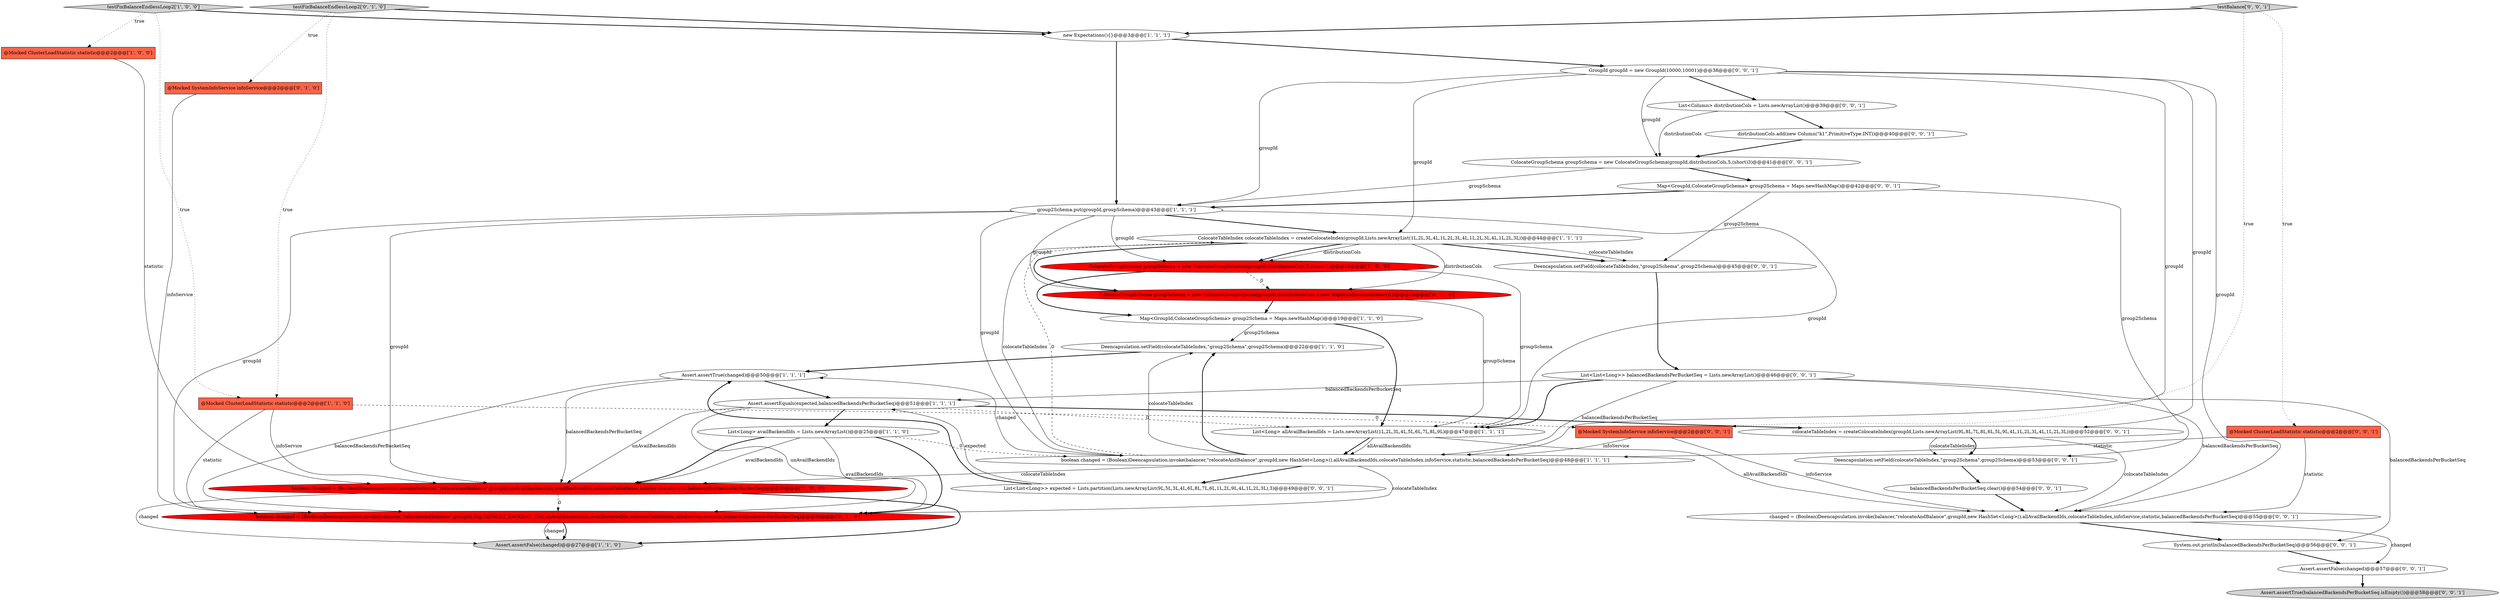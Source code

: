 digraph {
20 [style = filled, label = "Map<GroupId,ColocateGroupSchema> group2Schema = Maps.newHashMap()@@@42@@@['0', '0', '1']", fillcolor = white, shape = ellipse image = "AAA0AAABBB3BBB"];
34 [style = filled, label = "List<Column> distributionCols = Lists.newArrayList()@@@39@@@['0', '0', '1']", fillcolor = white, shape = ellipse image = "AAA0AAABBB3BBB"];
14 [style = filled, label = "ColocateTableIndex colocateTableIndex = createColocateIndex(groupId,Lists.newArrayList(1L,2L,3L,4L,1L,2L,3L,4L,1L,2L,3L,4L,1L,2L,3L))@@@44@@@['1', '1', '1']", fillcolor = white, shape = ellipse image = "AAA0AAABBB1BBB"];
22 [style = filled, label = "@Mocked ClusterLoadStatistic statistic@@@2@@@['0', '0', '1']", fillcolor = tomato, shape = box image = "AAA0AAABBB3BBB"];
26 [style = filled, label = "testBalance['0', '0', '1']", fillcolor = lightgray, shape = diamond image = "AAA0AAABBB3BBB"];
19 [style = filled, label = "boolean changed = (Boolean)Deencapsulation.invoke(balancer,\"relocateAndBalance\",groupId,Tag.DEFAULT_BACKEND_TAG,unAvailBackendIds,availBackendIds,colocateTableIndex,infoService,statistic,balancedBackendsPerBucketSeq)@@@26@@@['0', '1', '0']", fillcolor = red, shape = ellipse image = "AAA1AAABBB2BBB"];
18 [style = filled, label = "ColocateGroupSchema groupSchema = new ColocateGroupSchema(groupId,distributionCols,5,new ReplicaAllocation((short)1))@@@18@@@['0', '1', '0']", fillcolor = red, shape = ellipse image = "AAA1AAABBB2BBB"];
21 [style = filled, label = "ColocateGroupSchema groupSchema = new ColocateGroupSchema(groupId,distributionCols,5,(short)3)@@@41@@@['0', '0', '1']", fillcolor = white, shape = ellipse image = "AAA0AAABBB3BBB"];
1 [style = filled, label = "@Mocked ClusterLoadStatistic statistic@@@2@@@['1', '0', '0']", fillcolor = tomato, shape = box image = "AAA0AAABBB1BBB"];
5 [style = filled, label = "Assert.assertEquals(expected,balancedBackendsPerBucketSeq)@@@51@@@['1', '1', '1']", fillcolor = white, shape = ellipse image = "AAA0AAABBB1BBB"];
37 [style = filled, label = "Assert.assertFalse(changed)@@@57@@@['0', '0', '1']", fillcolor = white, shape = ellipse image = "AAA0AAABBB3BBB"];
11 [style = filled, label = "group2Schema.put(groupId,groupSchema)@@@43@@@['1', '1', '1']", fillcolor = white, shape = ellipse image = "AAA0AAABBB1BBB"];
33 [style = filled, label = "GroupId groupId = new GroupId(10000,10001)@@@38@@@['0', '0', '1']", fillcolor = white, shape = ellipse image = "AAA0AAABBB3BBB"];
13 [style = filled, label = "boolean changed = (Boolean)Deencapsulation.invoke(balancer,\"relocateAndBalance\",groupId,new HashSet<Long>(),allAvailBackendIds,colocateTableIndex,infoService,statistic,balancedBackendsPerBucketSeq)@@@48@@@['1', '1', '1']", fillcolor = white, shape = ellipse image = "AAA0AAABBB1BBB"];
8 [style = filled, label = "List<Long> availBackendIds = Lists.newArrayList()@@@25@@@['1', '1', '0']", fillcolor = white, shape = ellipse image = "AAA0AAABBB1BBB"];
6 [style = filled, label = "boolean changed = (Boolean)Deencapsulation.invoke(balancer,\"relocateAndBalance\",groupId,unAvailBackendIds,availBackendIds,colocateTableIndex,infoService,statistic,balancedBackendsPerBucketSeq)@@@26@@@['1', '0', '0']", fillcolor = red, shape = ellipse image = "AAA1AAABBB1BBB"];
35 [style = filled, label = "balancedBackendsPerBucketSeq.clear()@@@54@@@['0', '0', '1']", fillcolor = white, shape = ellipse image = "AAA0AAABBB3BBB"];
23 [style = filled, label = "Assert.assertTrue(balancedBackendsPerBucketSeq.isEmpty())@@@58@@@['0', '0', '1']", fillcolor = lightgray, shape = ellipse image = "AAA0AAABBB3BBB"];
30 [style = filled, label = "List<List<Long>> balancedBackendsPerBucketSeq = Lists.newArrayList()@@@46@@@['0', '0', '1']", fillcolor = white, shape = ellipse image = "AAA0AAABBB3BBB"];
0 [style = filled, label = "ColocateGroupSchema groupSchema = new ColocateGroupSchema(groupId,distributionCols,5,(short)1)@@@18@@@['1', '0', '0']", fillcolor = red, shape = ellipse image = "AAA1AAABBB1BBB"];
7 [style = filled, label = "Deencapsulation.setField(colocateTableIndex,\"group2Schema\",group2Schema)@@@22@@@['1', '1', '0']", fillcolor = white, shape = ellipse image = "AAA0AAABBB1BBB"];
2 [style = filled, label = "@Mocked ClusterLoadStatistic statistic@@@2@@@['1', '1', '0']", fillcolor = tomato, shape = box image = "AAA0AAABBB1BBB"];
15 [style = filled, label = "Assert.assertFalse(changed)@@@27@@@['1', '1', '0']", fillcolor = lightgray, shape = ellipse image = "AAA0AAABBB1BBB"];
3 [style = filled, label = "Map<GroupId,ColocateGroupSchema> group2Schema = Maps.newHashMap()@@@19@@@['1', '1', '0']", fillcolor = white, shape = ellipse image = "AAA0AAABBB1BBB"];
4 [style = filled, label = "List<Long> allAvailBackendIds = Lists.newArrayList(1L,2L,3L,4L,5L,6L,7L,8L,9L)@@@47@@@['1', '1', '1']", fillcolor = white, shape = ellipse image = "AAA0AAABBB1BBB"];
9 [style = filled, label = "Assert.assertTrue(changed)@@@50@@@['1', '1', '1']", fillcolor = white, shape = ellipse image = "AAA0AAABBB1BBB"];
17 [style = filled, label = "testFixBalanceEndlessLoop2['0', '1', '0']", fillcolor = lightgray, shape = diamond image = "AAA0AAABBB2BBB"];
12 [style = filled, label = "testFixBalanceEndlessLoop2['1', '0', '0']", fillcolor = lightgray, shape = diamond image = "AAA0AAABBB1BBB"];
31 [style = filled, label = "colocateTableIndex = createColocateIndex(groupId,Lists.newArrayList(9L,8L,7L,8L,6L,5L,9L,4L,1L,2L,3L,4L,1L,2L,3L))@@@52@@@['0', '0', '1']", fillcolor = white, shape = ellipse image = "AAA0AAABBB3BBB"];
36 [style = filled, label = "distributionCols.add(new Column(\"k1\",PrimitiveType.INT))@@@40@@@['0', '0', '1']", fillcolor = white, shape = ellipse image = "AAA0AAABBB3BBB"];
28 [style = filled, label = "System.out.println(balancedBackendsPerBucketSeq)@@@56@@@['0', '0', '1']", fillcolor = white, shape = ellipse image = "AAA0AAABBB3BBB"];
25 [style = filled, label = "changed = (Boolean)Deencapsulation.invoke(balancer,\"relocateAndBalance\",groupId,new HashSet<Long>(),allAvailBackendIds,colocateTableIndex,infoService,statistic,balancedBackendsPerBucketSeq)@@@55@@@['0', '0', '1']", fillcolor = white, shape = ellipse image = "AAA0AAABBB3BBB"];
10 [style = filled, label = "new Expectations(){}@@@3@@@['1', '1', '1']", fillcolor = white, shape = ellipse image = "AAA0AAABBB1BBB"];
24 [style = filled, label = "@Mocked SystemInfoService infoService@@@2@@@['0', '0', '1']", fillcolor = tomato, shape = box image = "AAA0AAABBB3BBB"];
32 [style = filled, label = "Deencapsulation.setField(colocateTableIndex,\"group2Schema\",group2Schema)@@@53@@@['0', '0', '1']", fillcolor = white, shape = ellipse image = "AAA0AAABBB3BBB"];
16 [style = filled, label = "@Mocked SystemInfoService infoService@@@2@@@['0', '1', '0']", fillcolor = tomato, shape = box image = "AAA0AAABBB2BBB"];
27 [style = filled, label = "List<List<Long>> expected = Lists.partition(Lists.newArrayList(9L,5L,3L,4L,6L,8L,7L,6L,1L,2L,9L,4L,1L,2L,3L),3)@@@49@@@['0', '0', '1']", fillcolor = white, shape = ellipse image = "AAA0AAABBB3BBB"];
29 [style = filled, label = "Deencapsulation.setField(colocateTableIndex,\"group2Schema\",group2Schema)@@@45@@@['0', '0', '1']", fillcolor = white, shape = ellipse image = "AAA0AAABBB3BBB"];
32->35 [style = bold, label=""];
18->3 [style = bold, label=""];
30->13 [style = solid, label="balancedBackendsPerBucketSeq"];
29->30 [style = bold, label=""];
11->14 [style = bold, label=""];
26->10 [style = bold, label=""];
27->9 [style = bold, label=""];
30->28 [style = solid, label="balancedBackendsPerBucketSeq"];
6->15 [style = solid, label="changed"];
8->6 [style = bold, label=""];
26->22 [style = dotted, label="true"];
3->4 [style = bold, label=""];
14->29 [style = solid, label="colocateTableIndex"];
5->6 [style = solid, label="unAvailBackendIds"];
13->14 [style = dashed, label="0"];
9->6 [style = solid, label="balancedBackendsPerBucketSeq"];
7->9 [style = bold, label=""];
33->13 [style = solid, label="groupId"];
20->29 [style = solid, label="group2Schema"];
12->10 [style = bold, label=""];
2->19 [style = solid, label="statistic"];
26->24 [style = dotted, label="true"];
3->7 [style = solid, label="group2Schema"];
9->5 [style = bold, label=""];
33->31 [style = solid, label="groupId"];
17->2 [style = dotted, label="true"];
0->4 [style = solid, label="groupSchema"];
19->15 [style = bold, label=""];
30->5 [style = solid, label="balancedBackendsPerBucketSeq"];
10->11 [style = bold, label=""];
0->3 [style = bold, label=""];
25->28 [style = bold, label=""];
28->37 [style = bold, label=""];
18->4 [style = solid, label="groupSchema"];
11->0 [style = solid, label="groupId"];
11->19 [style = solid, label="groupId"];
13->7 [style = solid, label="colocateTableIndex"];
12->2 [style = dotted, label="true"];
8->13 [style = dashed, label="0"];
17->16 [style = dotted, label="true"];
14->0 [style = solid, label="distributionCols"];
11->4 [style = solid, label="groupId"];
34->36 [style = bold, label=""];
6->19 [style = dashed, label="0"];
14->18 [style = bold, label=""];
33->25 [style = solid, label="groupId"];
2->24 [style = dashed, label="0"];
31->32 [style = solid, label="colocateTableIndex"];
4->25 [style = solid, label="allAvailBackendIds"];
11->18 [style = solid, label="groupId"];
9->19 [style = solid, label="balancedBackendsPerBucketSeq"];
17->10 [style = bold, label=""];
13->6 [style = solid, label="colocateTableIndex"];
8->6 [style = solid, label="availBackendIds"];
11->13 [style = solid, label="groupId"];
31->32 [style = bold, label=""];
4->13 [style = bold, label=""];
21->11 [style = solid, label="groupSchema"];
4->13 [style = solid, label="allAvailBackendIds"];
27->5 [style = solid, label="expected"];
20->32 [style = solid, label="group2Schema"];
6->15 [style = bold, label=""];
30->25 [style = solid, label="balancedBackendsPerBucketSeq"];
35->25 [style = bold, label=""];
34->21 [style = solid, label="distributionCols"];
13->27 [style = bold, label=""];
31->25 [style = solid, label="colocateTableIndex"];
5->19 [style = solid, label="unAvailBackendIds"];
14->29 [style = bold, label=""];
10->33 [style = bold, label=""];
24->13 [style = solid, label="infoService"];
33->14 [style = solid, label="groupId"];
1->6 [style = solid, label="statistic"];
13->9 [style = solid, label="changed"];
20->11 [style = bold, label=""];
13->19 [style = solid, label="colocateTableIndex"];
14->18 [style = solid, label="distributionCols"];
5->8 [style = bold, label=""];
8->19 [style = bold, label=""];
25->37 [style = solid, label="changed"];
12->1 [style = dotted, label="true"];
33->21 [style = solid, label="groupId"];
24->25 [style = solid, label="infoService"];
37->23 [style = bold, label=""];
5->4 [style = dashed, label="0"];
22->13 [style = solid, label="statistic"];
36->21 [style = bold, label=""];
16->19 [style = solid, label="infoService"];
19->15 [style = solid, label="changed"];
21->20 [style = bold, label=""];
2->6 [style = solid, label="infoService"];
14->0 [style = bold, label=""];
5->31 [style = bold, label=""];
13->7 [style = bold, label=""];
30->4 [style = bold, label=""];
8->19 [style = solid, label="availBackendIds"];
14->13 [style = solid, label="colocateTableIndex"];
0->18 [style = dashed, label="0"];
33->11 [style = solid, label="groupId"];
11->6 [style = solid, label="groupId"];
33->34 [style = bold, label=""];
22->25 [style = solid, label="statistic"];
}
